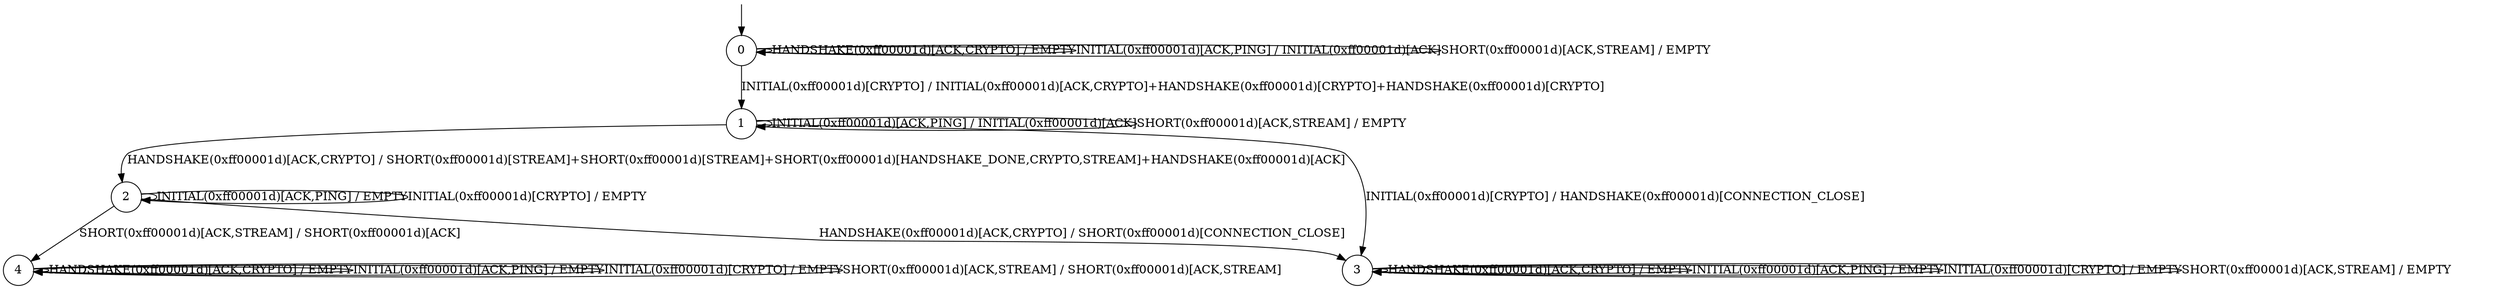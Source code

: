 digraph g {

	s0 [shape="circle" label="0"];
	s1 [shape="circle" label="1"];
	s2 [shape="circle" label="2"];
	s3 [shape="circle" label="3"];
	s4 [shape="circle" label="4"];
	s0 -> s0 [label="HANDSHAKE(0xff00001d)[ACK,CRYPTO] / EMPTY"];
	s0 -> s0 [label="INITIAL(0xff00001d)[ACK,PING] / INITIAL(0xff00001d)[ACK]"];
	s0 -> s1 [label="INITIAL(0xff00001d)[CRYPTO] / INITIAL(0xff00001d)[ACK,CRYPTO]+HANDSHAKE(0xff00001d)[CRYPTO]+HANDSHAKE(0xff00001d)[CRYPTO]"];
	s0 -> s0 [label="SHORT(0xff00001d)[ACK,STREAM] / EMPTY"];
	s1 -> s2 [label="HANDSHAKE(0xff00001d)[ACK,CRYPTO] / SHORT(0xff00001d)[STREAM]+SHORT(0xff00001d)[STREAM]+SHORT(0xff00001d)[HANDSHAKE_DONE,CRYPTO,STREAM]+HANDSHAKE(0xff00001d)[ACK]"];
	s1 -> s1 [label="INITIAL(0xff00001d)[ACK,PING] / INITIAL(0xff00001d)[ACK]"];
	s1 -> s3 [label="INITIAL(0xff00001d)[CRYPTO] / HANDSHAKE(0xff00001d)[CONNECTION_CLOSE]"];
	s1 -> s1 [label="SHORT(0xff00001d)[ACK,STREAM] / EMPTY"];
	s2 -> s3 [label="HANDSHAKE(0xff00001d)[ACK,CRYPTO] / SHORT(0xff00001d)[CONNECTION_CLOSE]"];
	s2 -> s2 [label="INITIAL(0xff00001d)[ACK,PING] / EMPTY"];
	s2 -> s2 [label="INITIAL(0xff00001d)[CRYPTO] / EMPTY"];
	s2 -> s4 [label="SHORT(0xff00001d)[ACK,STREAM] / SHORT(0xff00001d)[ACK]"];
	s3 -> s3 [label="HANDSHAKE(0xff00001d)[ACK,CRYPTO] / EMPTY"];
	s3 -> s3 [label="INITIAL(0xff00001d)[ACK,PING] / EMPTY"];
	s3 -> s3 [label="INITIAL(0xff00001d)[CRYPTO] / EMPTY"];
	s3 -> s3 [label="SHORT(0xff00001d)[ACK,STREAM] / EMPTY"];
	s4 -> s4 [label="HANDSHAKE(0xff00001d)[ACK,CRYPTO] / EMPTY"];
	s4 -> s4 [label="INITIAL(0xff00001d)[ACK,PING] / EMPTY"];
	s4 -> s4 [label="INITIAL(0xff00001d)[CRYPTO] / EMPTY"];
	s4 -> s4 [label="SHORT(0xff00001d)[ACK,STREAM] / SHORT(0xff00001d)[ACK,STREAM]"];

__start0 [label="" shape="none" width="0" height="0"];
__start0 -> s0;

}
